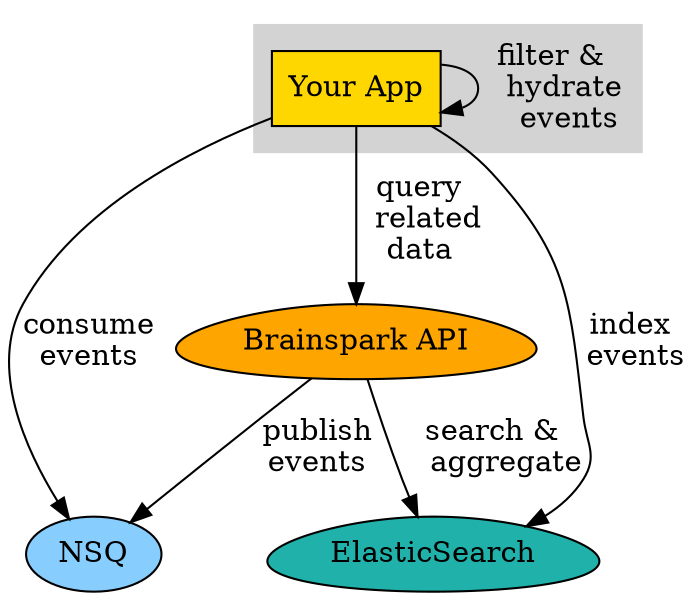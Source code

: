 digraph architecture {
    nsq [label="NSQ" style="filled" fillcolor="skyblue1"]
    brainspark [label="Brainspark API" shape="egg" style="filled" fillcolor="orange"]
    es [label="ElasticSearch" shape="egg" style="filled" fillcolor="lightseagreen"]
    

    brainspark->nsq [label="publish\nevents"]
    app->nsq [label="consume\nevents"]
    app->es [label="index\n events"]
    brainspark->es [label="search &\n   aggregate"]
    app->brainspark [label="query\n  related\ndata"]

    subgraph clusterApp {
        color="lightgrey"
        style="filled"
        app [label="Your App" shape="rect" style="filled" fillcolor="gold"]

        app->app [label="filter &\n   hydrate\n    events"]
    }
}